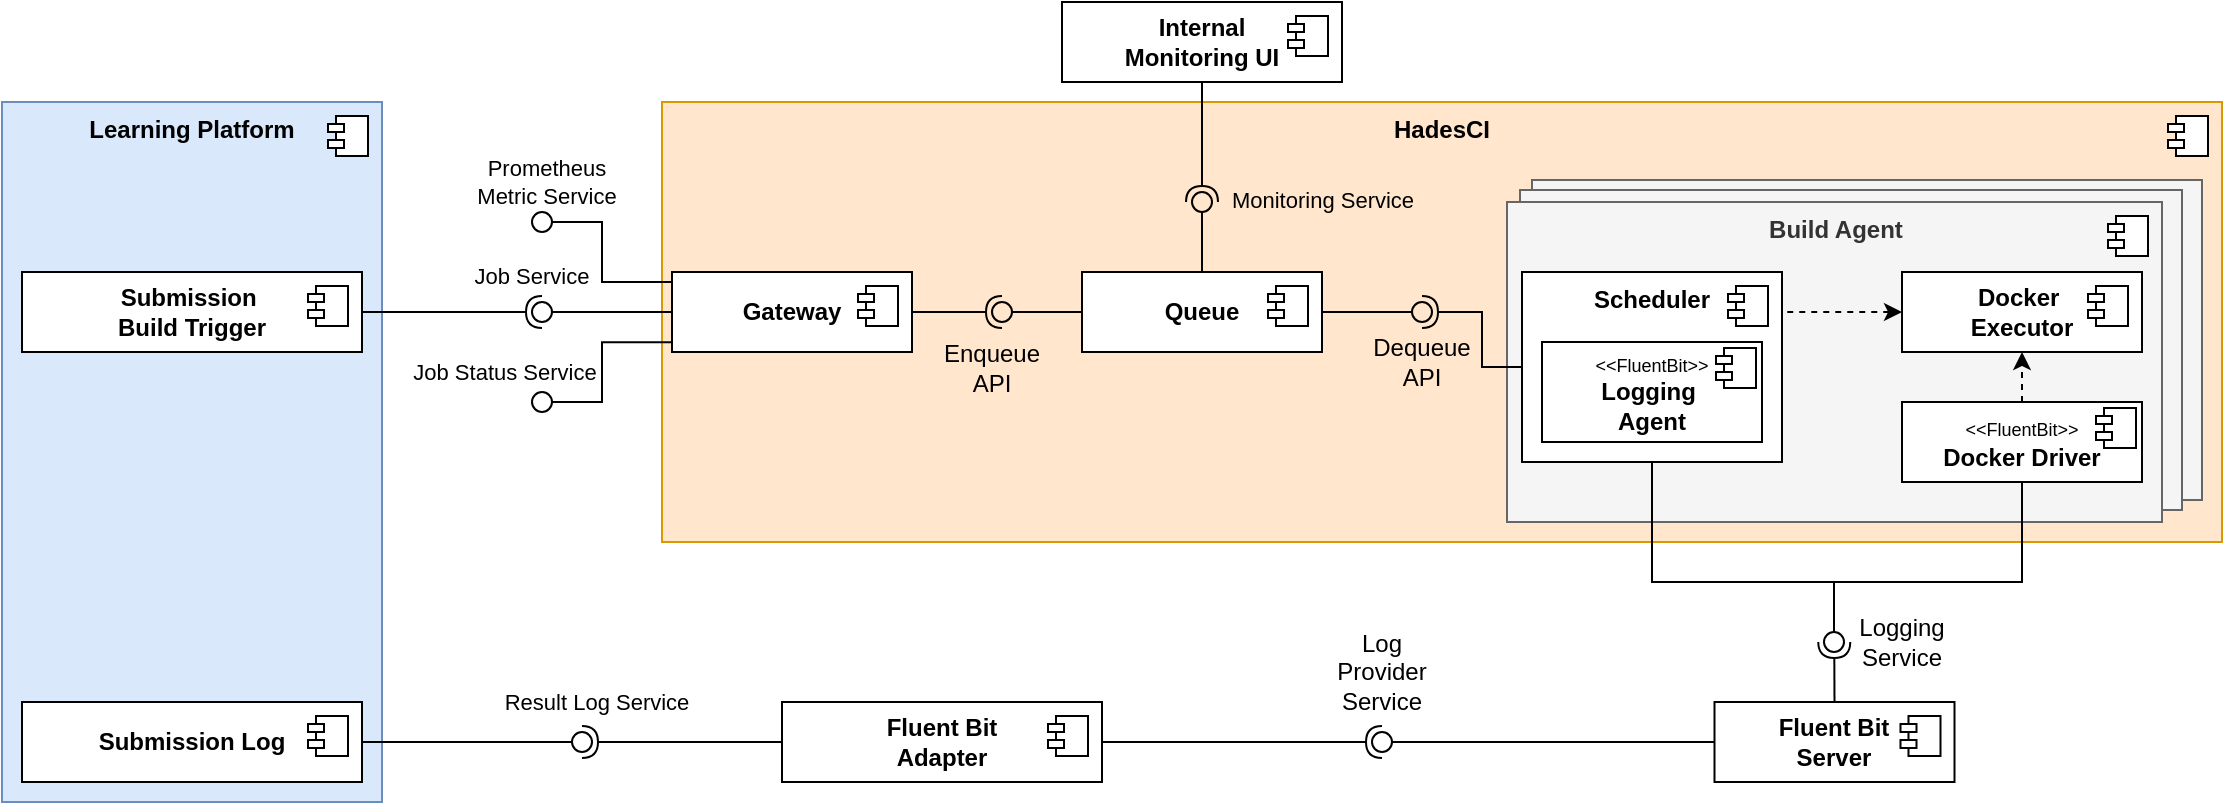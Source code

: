 <mxfile version="24.7.8">
  <diagram name="Page-1" id="5sfzbW5WqYGifv3yi1Ta">
    <mxGraphModel dx="2509" dy="920" grid="1" gridSize="10" guides="1" tooltips="1" connect="1" arrows="1" fold="1" page="1" pageScale="1" pageWidth="850" pageHeight="1100" math="0" shadow="0">
      <root>
        <mxCell id="0" />
        <mxCell id="1" parent="0" />
        <mxCell id="W1F6Wx6nJNxRu4szKEuM-1" value="&lt;div&gt;&lt;b&gt;HadesCI&lt;/b&gt;&lt;/div&gt;" style="html=1;dropTarget=0;whiteSpace=wrap;verticalAlign=top;fillColor=#ffe6cc;strokeColor=#d79b00;" parent="1" vertex="1">
          <mxGeometry x="150" y="210" width="780" height="220" as="geometry" />
        </mxCell>
        <mxCell id="W1F6Wx6nJNxRu4szKEuM-2" value="" style="shape=module;jettyWidth=8;jettyHeight=4;" parent="W1F6Wx6nJNxRu4szKEuM-1" vertex="1">
          <mxGeometry x="1" width="20" height="20" relative="1" as="geometry">
            <mxPoint x="-27" y="7" as="offset" />
          </mxGeometry>
        </mxCell>
        <mxCell id="W1F6Wx6nJNxRu4szKEuM-66" value="" style="html=1;dropTarget=0;whiteSpace=wrap;horizontal=1;verticalAlign=top;fillColor=#f5f5f5;fontColor=#333333;strokeColor=#666666;" parent="1" vertex="1">
          <mxGeometry x="585" y="249" width="335" height="160" as="geometry" />
        </mxCell>
        <mxCell id="W1F6Wx6nJNxRu4szKEuM-64" value="" style="html=1;dropTarget=0;whiteSpace=wrap;horizontal=1;verticalAlign=top;fillColor=#f5f5f5;fontColor=#333333;strokeColor=#666666;" parent="1" vertex="1">
          <mxGeometry x="579" y="254" width="331" height="160" as="geometry" />
        </mxCell>
        <mxCell id="W1F6Wx6nJNxRu4szKEuM-3" value="&lt;div&gt;&lt;b&gt;Learning Platform&lt;/b&gt;&lt;/div&gt;" style="html=1;dropTarget=0;whiteSpace=wrap;verticalAlign=top;fillColor=#dae8fc;strokeColor=#6c8ebf;" parent="1" vertex="1">
          <mxGeometry x="-180" y="210" width="190" height="350" as="geometry" />
        </mxCell>
        <mxCell id="W1F6Wx6nJNxRu4szKEuM-4" value="" style="shape=module;jettyWidth=8;jettyHeight=4;" parent="W1F6Wx6nJNxRu4szKEuM-3" vertex="1">
          <mxGeometry x="1" width="20" height="20" relative="1" as="geometry">
            <mxPoint x="-27" y="7" as="offset" />
          </mxGeometry>
        </mxCell>
        <mxCell id="W1F6Wx6nJNxRu4szKEuM-5" value="" style="rounded=0;orthogonalLoop=1;jettySize=auto;html=1;endArrow=oval;endFill=0;sketch=0;sourcePerimeterSpacing=0;targetPerimeterSpacing=0;endSize=10;edgeStyle=orthogonalEdgeStyle;" parent="1" source="W1F6Wx6nJNxRu4szKEuM-13" edge="1">
          <mxGeometry relative="1" as="geometry">
            <mxPoint x="80" y="325" as="sourcePoint" />
            <mxPoint x="90" y="270" as="targetPoint" />
            <Array as="points">
              <mxPoint x="120" y="300" />
              <mxPoint x="120" y="270" />
            </Array>
          </mxGeometry>
        </mxCell>
        <mxCell id="W1F6Wx6nJNxRu4szKEuM-6" value="Prometheus&lt;div&gt;Metric Service&lt;/div&gt;" style="edgeLabel;html=1;align=center;verticalAlign=middle;resizable=0;points=[];labelBackgroundColor=none;" parent="W1F6Wx6nJNxRu4szKEuM-5" vertex="1" connectable="0">
          <mxGeometry x="0.967" y="-3" relative="1" as="geometry">
            <mxPoint y="-17" as="offset" />
          </mxGeometry>
        </mxCell>
        <mxCell id="W1F6Wx6nJNxRu4szKEuM-7" value="" style="rounded=0;orthogonalLoop=1;jettySize=auto;html=1;endArrow=oval;endFill=0;sketch=0;sourcePerimeterSpacing=0;targetPerimeterSpacing=0;endSize=10;edgeStyle=orthogonalEdgeStyle;exitX=-0.002;exitY=0.877;exitDx=0;exitDy=0;exitPerimeter=0;" parent="1" source="W1F6Wx6nJNxRu4szKEuM-13" edge="1">
          <mxGeometry relative="1" as="geometry">
            <mxPoint x="70" y="320" as="sourcePoint" />
            <mxPoint x="90" y="360" as="targetPoint" />
            <Array as="points">
              <mxPoint x="120" y="330" />
              <mxPoint x="120" y="360" />
            </Array>
          </mxGeometry>
        </mxCell>
        <mxCell id="W1F6Wx6nJNxRu4szKEuM-8" value="Job Status Service" style="edgeLabel;html=1;align=center;verticalAlign=middle;resizable=0;points=[];labelBackgroundColor=none;" parent="W1F6Wx6nJNxRu4szKEuM-7" vertex="1" connectable="0">
          <mxGeometry x="0.967" y="-3" relative="1" as="geometry">
            <mxPoint x="-21" y="-12" as="offset" />
          </mxGeometry>
        </mxCell>
        <mxCell id="W1F6Wx6nJNxRu4szKEuM-9" value="&lt;b style=&quot;background-color: initial;&quot;&gt;Fluent Bit&lt;/b&gt;&lt;div&gt;&lt;b style=&quot;background-color: initial;&quot;&gt;Adapter&lt;/b&gt;&lt;/div&gt;" style="html=1;dropTarget=0;whiteSpace=wrap;" parent="1" vertex="1">
          <mxGeometry x="210" y="510" width="160" height="40" as="geometry" />
        </mxCell>
        <mxCell id="W1F6Wx6nJNxRu4szKEuM-10" value="" style="shape=module;jettyWidth=8;jettyHeight=4;" parent="W1F6Wx6nJNxRu4szKEuM-9" vertex="1">
          <mxGeometry x="1" width="20" height="20" relative="1" as="geometry">
            <mxPoint x="-27" y="7" as="offset" />
          </mxGeometry>
        </mxCell>
        <mxCell id="W1F6Wx6nJNxRu4szKEuM-11" value="&lt;b&gt;Build Agent&lt;/b&gt;" style="html=1;dropTarget=0;whiteSpace=wrap;horizontal=1;verticalAlign=top;fillColor=#f5f5f5;fontColor=#333333;strokeColor=#666666;" parent="1" vertex="1">
          <mxGeometry x="572.5" y="260" width="327.5" height="160" as="geometry" />
        </mxCell>
        <mxCell id="W1F6Wx6nJNxRu4szKEuM-12" value="" style="shape=module;jettyWidth=8;jettyHeight=4;" parent="W1F6Wx6nJNxRu4szKEuM-11" vertex="1">
          <mxGeometry x="1" width="20" height="20" relative="1" as="geometry">
            <mxPoint x="-27" y="7" as="offset" />
          </mxGeometry>
        </mxCell>
        <mxCell id="W1F6Wx6nJNxRu4szKEuM-13" value="&lt;div&gt;&lt;b&gt;Gateway&lt;/b&gt;&lt;/div&gt;" style="html=1;dropTarget=0;whiteSpace=wrap;" parent="1" vertex="1">
          <mxGeometry x="155" y="295" width="120" height="40" as="geometry" />
        </mxCell>
        <mxCell id="W1F6Wx6nJNxRu4szKEuM-14" value="" style="shape=module;jettyWidth=8;jettyHeight=4;" parent="W1F6Wx6nJNxRu4szKEuM-13" vertex="1">
          <mxGeometry x="1" width="20" height="20" relative="1" as="geometry">
            <mxPoint x="-27" y="7" as="offset" />
          </mxGeometry>
        </mxCell>
        <mxCell id="W1F6Wx6nJNxRu4szKEuM-15" value="&lt;b&gt;Queue&lt;/b&gt;" style="html=1;dropTarget=0;whiteSpace=wrap;" parent="1" vertex="1">
          <mxGeometry x="360" y="295" width="120" height="40" as="geometry" />
        </mxCell>
        <mxCell id="W1F6Wx6nJNxRu4szKEuM-16" value="" style="shape=module;jettyWidth=8;jettyHeight=4;" parent="W1F6Wx6nJNxRu4szKEuM-15" vertex="1">
          <mxGeometry x="1" width="20" height="20" relative="1" as="geometry">
            <mxPoint x="-27" y="7" as="offset" />
          </mxGeometry>
        </mxCell>
        <mxCell id="W1F6Wx6nJNxRu4szKEuM-17" value="&lt;b&gt;Scheduler&lt;/b&gt;" style="html=1;dropTarget=0;whiteSpace=wrap;verticalAlign=top;" parent="1" vertex="1">
          <mxGeometry x="580" y="295" width="130" height="95" as="geometry" />
        </mxCell>
        <mxCell id="W1F6Wx6nJNxRu4szKEuM-18" value="" style="shape=module;jettyWidth=8;jettyHeight=4;" parent="W1F6Wx6nJNxRu4szKEuM-17" vertex="1">
          <mxGeometry x="1" width="20" height="20" relative="1" as="geometry">
            <mxPoint x="-27" y="7" as="offset" />
          </mxGeometry>
        </mxCell>
        <mxCell id="W1F6Wx6nJNxRu4szKEuM-19" value="&lt;b&gt;Docker&amp;nbsp;&lt;/b&gt;&lt;div&gt;&lt;b&gt;Executor&lt;/b&gt;&lt;/div&gt;" style="html=1;dropTarget=0;whiteSpace=wrap;" parent="1" vertex="1">
          <mxGeometry x="770" y="295" width="120" height="40" as="geometry" />
        </mxCell>
        <mxCell id="W1F6Wx6nJNxRu4szKEuM-20" value="" style="shape=module;jettyWidth=8;jettyHeight=4;" parent="W1F6Wx6nJNxRu4szKEuM-19" vertex="1">
          <mxGeometry x="1" width="20" height="20" relative="1" as="geometry">
            <mxPoint x="-27" y="7" as="offset" />
          </mxGeometry>
        </mxCell>
        <mxCell id="W1F6Wx6nJNxRu4szKEuM-21" value="" style="rounded=0;orthogonalLoop=1;jettySize=auto;html=1;endArrow=halfCircle;endFill=0;endSize=6;strokeWidth=1;sketch=0;exitX=1;exitY=0.5;exitDx=0;exitDy=0;edgeStyle=orthogonalEdgeStyle;" parent="1" source="W1F6Wx6nJNxRu4szKEuM-13" edge="1">
          <mxGeometry relative="1" as="geometry">
            <mxPoint x="430" y="430" as="sourcePoint" />
            <mxPoint x="320" y="315" as="targetPoint" />
          </mxGeometry>
        </mxCell>
        <mxCell id="W1F6Wx6nJNxRu4szKEuM-22" value="" style="rounded=0;orthogonalLoop=1;jettySize=auto;html=1;endArrow=oval;endFill=0;sketch=0;sourcePerimeterSpacing=0;targetPerimeterSpacing=0;endSize=10;exitX=0;exitY=0.5;exitDx=0;exitDy=0;edgeStyle=orthogonalEdgeStyle;" parent="1" source="W1F6Wx6nJNxRu4szKEuM-15" edge="1">
          <mxGeometry relative="1" as="geometry">
            <mxPoint x="260" y="365" as="sourcePoint" />
            <mxPoint x="320" y="315" as="targetPoint" />
          </mxGeometry>
        </mxCell>
        <mxCell id="W1F6Wx6nJNxRu4szKEuM-23" value="" style="ellipse;whiteSpace=wrap;html=1;align=center;aspect=fixed;fillColor=none;strokeColor=none;resizable=0;perimeter=centerPerimeter;rotatable=0;allowArrows=0;points=[];outlineConnect=1;" parent="1" vertex="1">
          <mxGeometry x="275" y="360" width="10" height="10" as="geometry" />
        </mxCell>
        <mxCell id="W1F6Wx6nJNxRu4szKEuM-24" value="" style="rounded=0;orthogonalLoop=1;jettySize=auto;html=1;endArrow=halfCircle;endFill=0;endSize=6;strokeWidth=1;sketch=0;exitX=0;exitY=0.5;exitDx=0;exitDy=0;edgeStyle=orthogonalEdgeStyle;" parent="1" source="W1F6Wx6nJNxRu4szKEuM-17" edge="1">
          <mxGeometry relative="1" as="geometry">
            <mxPoint x="530" y="315" as="sourcePoint" />
            <mxPoint x="530" y="315" as="targetPoint" />
            <Array as="points">
              <mxPoint x="560" y="343" />
              <mxPoint x="560" y="315" />
            </Array>
          </mxGeometry>
        </mxCell>
        <mxCell id="W1F6Wx6nJNxRu4szKEuM-25" value="" style="rounded=0;orthogonalLoop=1;jettySize=auto;html=1;endArrow=oval;endFill=0;sketch=0;sourcePerimeterSpacing=0;targetPerimeterSpacing=0;endSize=10;exitX=1;exitY=0.5;exitDx=0;exitDy=0;edgeStyle=orthogonalEdgeStyle;" parent="1" source="W1F6Wx6nJNxRu4szKEuM-15" target="W1F6Wx6nJNxRu4szKEuM-26" edge="1">
          <mxGeometry relative="1" as="geometry">
            <mxPoint x="490" y="315" as="sourcePoint" />
          </mxGeometry>
        </mxCell>
        <mxCell id="W1F6Wx6nJNxRu4szKEuM-26" value="" style="ellipse;whiteSpace=wrap;html=1;align=center;aspect=fixed;fillColor=none;strokeColor=none;resizable=0;perimeter=centerPerimeter;rotatable=0;allowArrows=0;points=[];outlineConnect=1;" parent="1" vertex="1">
          <mxGeometry x="525" y="310" width="10" height="10" as="geometry" />
        </mxCell>
        <mxCell id="W1F6Wx6nJNxRu4szKEuM-27" value="" style="endArrow=none;dashed=1;endFill=0;endSize=12;html=1;rounded=0;exitX=0;exitY=0.5;exitDx=0;exitDy=0;edgeStyle=orthogonalEdgeStyle;startArrow=classic;startFill=1;" parent="1" source="W1F6Wx6nJNxRu4szKEuM-19" target="W1F6Wx6nJNxRu4szKEuM-17" edge="1">
          <mxGeometry width="160" relative="1" as="geometry">
            <mxPoint x="650" y="330" as="sourcePoint" />
            <mxPoint x="490" y="330" as="targetPoint" />
            <Array as="points">
              <mxPoint x="720" y="315" />
              <mxPoint x="720" y="315" />
            </Array>
          </mxGeometry>
        </mxCell>
        <mxCell id="W1F6Wx6nJNxRu4szKEuM-28" value="Enqueue API" style="text;html=1;align=center;verticalAlign=middle;whiteSpace=wrap;rounded=0;" parent="1" vertex="1">
          <mxGeometry x="285" y="327.5" width="60" height="30" as="geometry" />
        </mxCell>
        <mxCell id="W1F6Wx6nJNxRu4szKEuM-29" value="Dequeue API" style="text;html=1;align=center;verticalAlign=middle;whiteSpace=wrap;rounded=0;" parent="1" vertex="1">
          <mxGeometry x="500" y="325" width="60" height="30" as="geometry" />
        </mxCell>
        <mxCell id="W1F6Wx6nJNxRu4szKEuM-30" value="" style="rounded=0;orthogonalLoop=1;jettySize=auto;html=1;endArrow=oval;endFill=0;sketch=0;sourcePerimeterSpacing=0;targetPerimeterSpacing=0;endSize=10;edgeStyle=orthogonalEdgeStyle;" parent="1" source="W1F6Wx6nJNxRu4szKEuM-13" edge="1">
          <mxGeometry relative="1" as="geometry">
            <mxPoint x="470" y="395" as="sourcePoint" />
            <mxPoint x="90" y="315" as="targetPoint" />
            <Array as="points" />
          </mxGeometry>
        </mxCell>
        <mxCell id="W1F6Wx6nJNxRu4szKEuM-31" value="" style="ellipse;whiteSpace=wrap;html=1;align=center;aspect=fixed;fillColor=none;strokeColor=none;resizable=0;perimeter=centerPerimeter;rotatable=0;allowArrows=0;points=[];outlineConnect=1;" parent="1" vertex="1">
          <mxGeometry x="485" y="390" width="10" height="10" as="geometry" />
        </mxCell>
        <mxCell id="W1F6Wx6nJNxRu4szKEuM-32" value="Job Service" style="text;html=1;align=center;verticalAlign=middle;whiteSpace=wrap;rounded=0;fontSize=11;" parent="1" vertex="1">
          <mxGeometry x="50" y="290" width="70" height="14" as="geometry" />
        </mxCell>
        <mxCell id="W1F6Wx6nJNxRu4szKEuM-33" value="&lt;b style=&quot;background-color: initial;&quot;&gt;Fluent Bit&lt;/b&gt;&lt;div&gt;&lt;b style=&quot;background-color: initial;&quot;&gt;Server&lt;/b&gt;&lt;/div&gt;" style="html=1;dropTarget=0;whiteSpace=wrap;" parent="1" vertex="1">
          <mxGeometry x="676.25" y="510" width="120" height="40" as="geometry" />
        </mxCell>
        <mxCell id="W1F6Wx6nJNxRu4szKEuM-34" value="" style="shape=module;jettyWidth=8;jettyHeight=4;" parent="W1F6Wx6nJNxRu4szKEuM-33" vertex="1">
          <mxGeometry x="1" width="20" height="20" relative="1" as="geometry">
            <mxPoint x="-27" y="7" as="offset" />
          </mxGeometry>
        </mxCell>
        <mxCell id="W1F6Wx6nJNxRu4szKEuM-35" style="edgeStyle=orthogonalEdgeStyle;rounded=0;orthogonalLoop=1;jettySize=auto;html=1;dashed=1;" parent="1" source="W1F6Wx6nJNxRu4szKEuM-36" target="W1F6Wx6nJNxRu4szKEuM-19" edge="1">
          <mxGeometry relative="1" as="geometry">
            <Array as="points">
              <mxPoint x="850" y="380" />
            </Array>
          </mxGeometry>
        </mxCell>
        <mxCell id="W1F6Wx6nJNxRu4szKEuM-36" value="&lt;font style=&quot;font-size: 9px;&quot;&gt;&amp;lt;&amp;lt;FluentBit&amp;gt;&amp;gt;&lt;/font&gt;&lt;div&gt;&lt;b&gt;Docker Driver&lt;/b&gt;&lt;/div&gt;" style="html=1;dropTarget=0;whiteSpace=wrap;" parent="1" vertex="1">
          <mxGeometry x="770" y="360" width="120" height="40" as="geometry" />
        </mxCell>
        <mxCell id="W1F6Wx6nJNxRu4szKEuM-37" value="" style="shape=module;jettyWidth=8;jettyHeight=4;" parent="W1F6Wx6nJNxRu4szKEuM-36" vertex="1">
          <mxGeometry x="1" width="20" height="20" relative="1" as="geometry">
            <mxPoint x="-23" y="3" as="offset" />
          </mxGeometry>
        </mxCell>
        <mxCell id="W1F6Wx6nJNxRu4szKEuM-41" value="" style="ellipse;whiteSpace=wrap;html=1;align=center;aspect=fixed;fillColor=none;strokeColor=none;resizable=0;perimeter=centerPerimeter;rotatable=0;allowArrows=0;points=[];outlineConnect=1;" parent="1" vertex="1">
          <mxGeometry x="750" y="470" width="10" height="10" as="geometry" />
        </mxCell>
        <mxCell id="W1F6Wx6nJNxRu4szKEuM-42" value="&lt;b&gt;Internal&lt;/b&gt;&lt;div&gt;&lt;b&gt;Monitoring UI&lt;/b&gt;&lt;/div&gt;" style="html=1;dropTarget=0;whiteSpace=wrap;" parent="1" vertex="1">
          <mxGeometry x="350" y="160" width="140" height="40" as="geometry" />
        </mxCell>
        <mxCell id="W1F6Wx6nJNxRu4szKEuM-43" value="" style="shape=module;jettyWidth=8;jettyHeight=4;" parent="W1F6Wx6nJNxRu4szKEuM-42" vertex="1">
          <mxGeometry x="1" width="20" height="20" relative="1" as="geometry">
            <mxPoint x="-27" y="7" as="offset" />
          </mxGeometry>
        </mxCell>
        <mxCell id="W1F6Wx6nJNxRu4szKEuM-44" value="" style="rounded=0;orthogonalLoop=1;jettySize=auto;html=1;endArrow=halfCircle;endFill=0;endSize=6;strokeWidth=1;sketch=0;edgeStyle=orthogonalEdgeStyle;" parent="1" source="W1F6Wx6nJNxRu4szKEuM-42" edge="1">
          <mxGeometry relative="1" as="geometry">
            <mxPoint x="290" y="249.99" as="sourcePoint" />
            <mxPoint x="420" y="260" as="targetPoint" />
          </mxGeometry>
        </mxCell>
        <mxCell id="W1F6Wx6nJNxRu4szKEuM-45" value="" style="rounded=0;orthogonalLoop=1;jettySize=auto;html=1;endArrow=oval;endFill=0;sketch=0;sourcePerimeterSpacing=0;targetPerimeterSpacing=0;endSize=10;edgeStyle=orthogonalEdgeStyle;fontStyle=4" parent="1" source="W1F6Wx6nJNxRu4szKEuM-15" edge="1">
          <mxGeometry relative="1" as="geometry">
            <mxPoint x="400" y="239.997" as="sourcePoint" />
            <mxPoint x="420" y="260" as="targetPoint" />
          </mxGeometry>
        </mxCell>
        <mxCell id="W1F6Wx6nJNxRu4szKEuM-46" value="Monitoring Service" style="edgeLabel;html=1;align=center;verticalAlign=middle;resizable=0;points=[];labelBackgroundColor=none;" parent="W1F6Wx6nJNxRu4szKEuM-45" vertex="1" connectable="0">
          <mxGeometry x="0.627" relative="1" as="geometry">
            <mxPoint x="60" y="-8" as="offset" />
          </mxGeometry>
        </mxCell>
        <mxCell id="W1F6Wx6nJNxRu4szKEuM-47" value="" style="rounded=0;orthogonalLoop=1;jettySize=auto;html=1;endArrow=halfCircle;endFill=0;endSize=6;strokeWidth=1;sketch=0;exitX=1;exitY=0.5;exitDx=0;exitDy=0;edgeStyle=orthogonalEdgeStyle;" parent="1" source="W1F6Wx6nJNxRu4szKEuM-9" edge="1">
          <mxGeometry relative="1" as="geometry">
            <mxPoint x="440" y="530" as="sourcePoint" />
            <mxPoint x="510" y="530" as="targetPoint" />
          </mxGeometry>
        </mxCell>
        <mxCell id="W1F6Wx6nJNxRu4szKEuM-48" value="" style="rounded=0;orthogonalLoop=1;jettySize=auto;html=1;endArrow=oval;endFill=0;sketch=0;sourcePerimeterSpacing=0;targetPerimeterSpacing=0;endSize=10;edgeStyle=orthogonalEdgeStyle;" parent="1" source="W1F6Wx6nJNxRu4szKEuM-33" edge="1">
          <mxGeometry relative="1" as="geometry">
            <mxPoint x="560" y="530" as="sourcePoint" />
            <mxPoint x="510" y="530" as="targetPoint" />
          </mxGeometry>
        </mxCell>
        <mxCell id="W1F6Wx6nJNxRu4szKEuM-50" value="Log Provider Service" style="text;html=1;align=center;verticalAlign=middle;whiteSpace=wrap;rounded=0;" parent="1" vertex="1">
          <mxGeometry x="480" y="480" width="60" height="30" as="geometry" />
        </mxCell>
        <mxCell id="W1F6Wx6nJNxRu4szKEuM-51" value="&lt;div&gt;&lt;b&gt;Submission Log&lt;/b&gt;&lt;/div&gt;" style="html=1;dropTarget=0;whiteSpace=wrap;" parent="1" vertex="1">
          <mxGeometry x="-170" y="510" width="170" height="40" as="geometry" />
        </mxCell>
        <mxCell id="W1F6Wx6nJNxRu4szKEuM-52" value="" style="shape=module;jettyWidth=8;jettyHeight=4;" parent="W1F6Wx6nJNxRu4szKEuM-51" vertex="1">
          <mxGeometry x="1" width="20" height="20" relative="1" as="geometry">
            <mxPoint x="-27" y="7" as="offset" />
          </mxGeometry>
        </mxCell>
        <mxCell id="W1F6Wx6nJNxRu4szKEuM-54" value="" style="rounded=0;orthogonalLoop=1;jettySize=auto;html=1;endArrow=halfCircle;endFill=0;endSize=6;strokeWidth=1;sketch=0;edgeStyle=orthogonalEdgeStyle;" parent="1" source="W1F6Wx6nJNxRu4szKEuM-9" edge="1">
          <mxGeometry relative="1" as="geometry">
            <mxPoint x="-105" y="440" as="sourcePoint" />
            <mxPoint x="110" y="530" as="targetPoint" />
          </mxGeometry>
        </mxCell>
        <mxCell id="W1F6Wx6nJNxRu4szKEuM-55" value="" style="rounded=0;orthogonalLoop=1;jettySize=auto;html=1;endArrow=oval;endFill=0;sketch=0;sourcePerimeterSpacing=0;targetPerimeterSpacing=0;endSize=10;edgeStyle=orthogonalEdgeStyle;" parent="1" source="W1F6Wx6nJNxRu4szKEuM-51" target="W1F6Wx6nJNxRu4szKEuM-57" edge="1">
          <mxGeometry relative="1" as="geometry">
            <mxPoint x="-105" y="550" as="sourcePoint" />
            <Array as="points">
              <mxPoint x="-85" y="530" />
            </Array>
          </mxGeometry>
        </mxCell>
        <mxCell id="W1F6Wx6nJNxRu4szKEuM-56" value="Result Log Service" style="edgeLabel;html=1;align=center;verticalAlign=middle;resizable=0;points=[];labelBackgroundColor=none;" parent="W1F6Wx6nJNxRu4szKEuM-55" vertex="1" connectable="0">
          <mxGeometry x="0.625" y="1" relative="1" as="geometry">
            <mxPoint x="27" y="-19" as="offset" />
          </mxGeometry>
        </mxCell>
        <mxCell id="W1F6Wx6nJNxRu4szKEuM-57" value="" style="ellipse;whiteSpace=wrap;html=1;align=center;aspect=fixed;fillColor=none;strokeColor=none;resizable=0;perimeter=centerPerimeter;rotatable=0;allowArrows=0;points=[];outlineConnect=1;" parent="1" vertex="1">
          <mxGeometry x="105" y="525" width="10" height="10" as="geometry" />
        </mxCell>
        <mxCell id="W1F6Wx6nJNxRu4szKEuM-58" value="&lt;b&gt;Submission&amp;nbsp;&lt;/b&gt;&lt;div&gt;&lt;b&gt;Build Trigger&lt;/b&gt;&lt;/div&gt;" style="html=1;dropTarget=0;whiteSpace=wrap;" parent="1" vertex="1">
          <mxGeometry x="-170" y="295" width="170" height="40" as="geometry" />
        </mxCell>
        <mxCell id="W1F6Wx6nJNxRu4szKEuM-59" value="" style="shape=module;jettyWidth=8;jettyHeight=4;" parent="W1F6Wx6nJNxRu4szKEuM-58" vertex="1">
          <mxGeometry x="1" width="20" height="20" relative="1" as="geometry">
            <mxPoint x="-27" y="7" as="offset" />
          </mxGeometry>
        </mxCell>
        <mxCell id="W1F6Wx6nJNxRu4szKEuM-60" value="" style="rounded=0;orthogonalLoop=1;jettySize=auto;html=1;endArrow=halfCircle;endFill=0;endSize=6;strokeWidth=1;sketch=0;edgeStyle=orthogonalEdgeStyle;" parent="1" source="W1F6Wx6nJNxRu4szKEuM-58" edge="1">
          <mxGeometry relative="1" as="geometry">
            <mxPoint x="60" y="385" as="sourcePoint" />
            <Array as="points">
              <mxPoint x="-160" y="315" />
              <mxPoint x="-160" y="315" />
            </Array>
            <mxPoint x="90" y="315" as="targetPoint" />
          </mxGeometry>
        </mxCell>
        <mxCell id="W1F6Wx6nJNxRu4szKEuM-61" value="&lt;font style=&quot;font-size: 9px;&quot;&gt;&amp;lt;&amp;lt;FluentBit&amp;gt;&amp;gt;&lt;/font&gt;&lt;br&gt;&lt;b&gt;Logging&amp;nbsp;&lt;/b&gt;&lt;div&gt;&lt;div&gt;&lt;b&gt;Agent&lt;/b&gt;&lt;/div&gt;&lt;/div&gt;" style="html=1;dropTarget=0;whiteSpace=wrap;" parent="1" vertex="1">
          <mxGeometry x="590" y="330" width="110" height="50" as="geometry" />
        </mxCell>
        <mxCell id="W1F6Wx6nJNxRu4szKEuM-62" value="" style="shape=module;jettyWidth=8;jettyHeight=4;" parent="W1F6Wx6nJNxRu4szKEuM-61" vertex="1">
          <mxGeometry x="1" width="20" height="20" relative="1" as="geometry">
            <mxPoint x="-23" y="3" as="offset" />
          </mxGeometry>
        </mxCell>
        <mxCell id="TGGplu-Eh7ez0T3sZZmc-1" value="" style="rounded=0;orthogonalLoop=1;jettySize=auto;html=1;endArrow=halfCircle;endFill=0;endSize=6;strokeWidth=1;sketch=0;exitX=0.5;exitY=0;exitDx=0;exitDy=0;edgeStyle=orthogonalEdgeStyle;" parent="1" source="W1F6Wx6nJNxRu4szKEuM-33" edge="1">
          <mxGeometry relative="1" as="geometry">
            <mxPoint x="732.38" y="510" as="sourcePoint" />
            <mxPoint x="736.13" y="480" as="targetPoint" />
            <Array as="points">
              <mxPoint x="736" y="510" />
            </Array>
          </mxGeometry>
        </mxCell>
        <mxCell id="TGGplu-Eh7ez0T3sZZmc-2" value="" style="rounded=0;orthogonalLoop=1;jettySize=auto;html=1;endArrow=oval;endFill=0;sketch=0;sourcePerimeterSpacing=0;targetPerimeterSpacing=0;endSize=10;edgeStyle=orthogonalEdgeStyle;exitX=0.5;exitY=1;exitDx=0;exitDy=0;" parent="1" source="W1F6Wx6nJNxRu4szKEuM-17" edge="1">
          <mxGeometry relative="1" as="geometry">
            <mxPoint x="651" y="390" as="sourcePoint" />
            <mxPoint x="736" y="480" as="targetPoint" />
            <Array as="points">
              <mxPoint x="645" y="450" />
              <mxPoint x="736" y="450" />
            </Array>
          </mxGeometry>
        </mxCell>
        <mxCell id="TGGplu-Eh7ez0T3sZZmc-3" value="" style="rounded=0;orthogonalLoop=1;jettySize=auto;html=1;endArrow=none;endFill=0;sketch=0;sourcePerimeterSpacing=0;targetPerimeterSpacing=0;endSize=10;edgeStyle=orthogonalEdgeStyle;exitX=0.5;exitY=1;exitDx=0;exitDy=0;" parent="1" source="W1F6Wx6nJNxRu4szKEuM-36" edge="1">
          <mxGeometry relative="1" as="geometry">
            <mxPoint x="826" y="400" as="sourcePoint" />
            <mxPoint x="736" y="470" as="targetPoint" />
            <Array as="points">
              <mxPoint x="830" y="450" />
              <mxPoint x="736" y="450" />
            </Array>
          </mxGeometry>
        </mxCell>
        <mxCell id="TGGplu-Eh7ez0T3sZZmc-4" value="Logging Service" style="text;html=1;align=center;verticalAlign=middle;whiteSpace=wrap;rounded=0;" parent="1" vertex="1">
          <mxGeometry x="740" y="465" width="60" height="30" as="geometry" />
        </mxCell>
      </root>
    </mxGraphModel>
  </diagram>
</mxfile>
